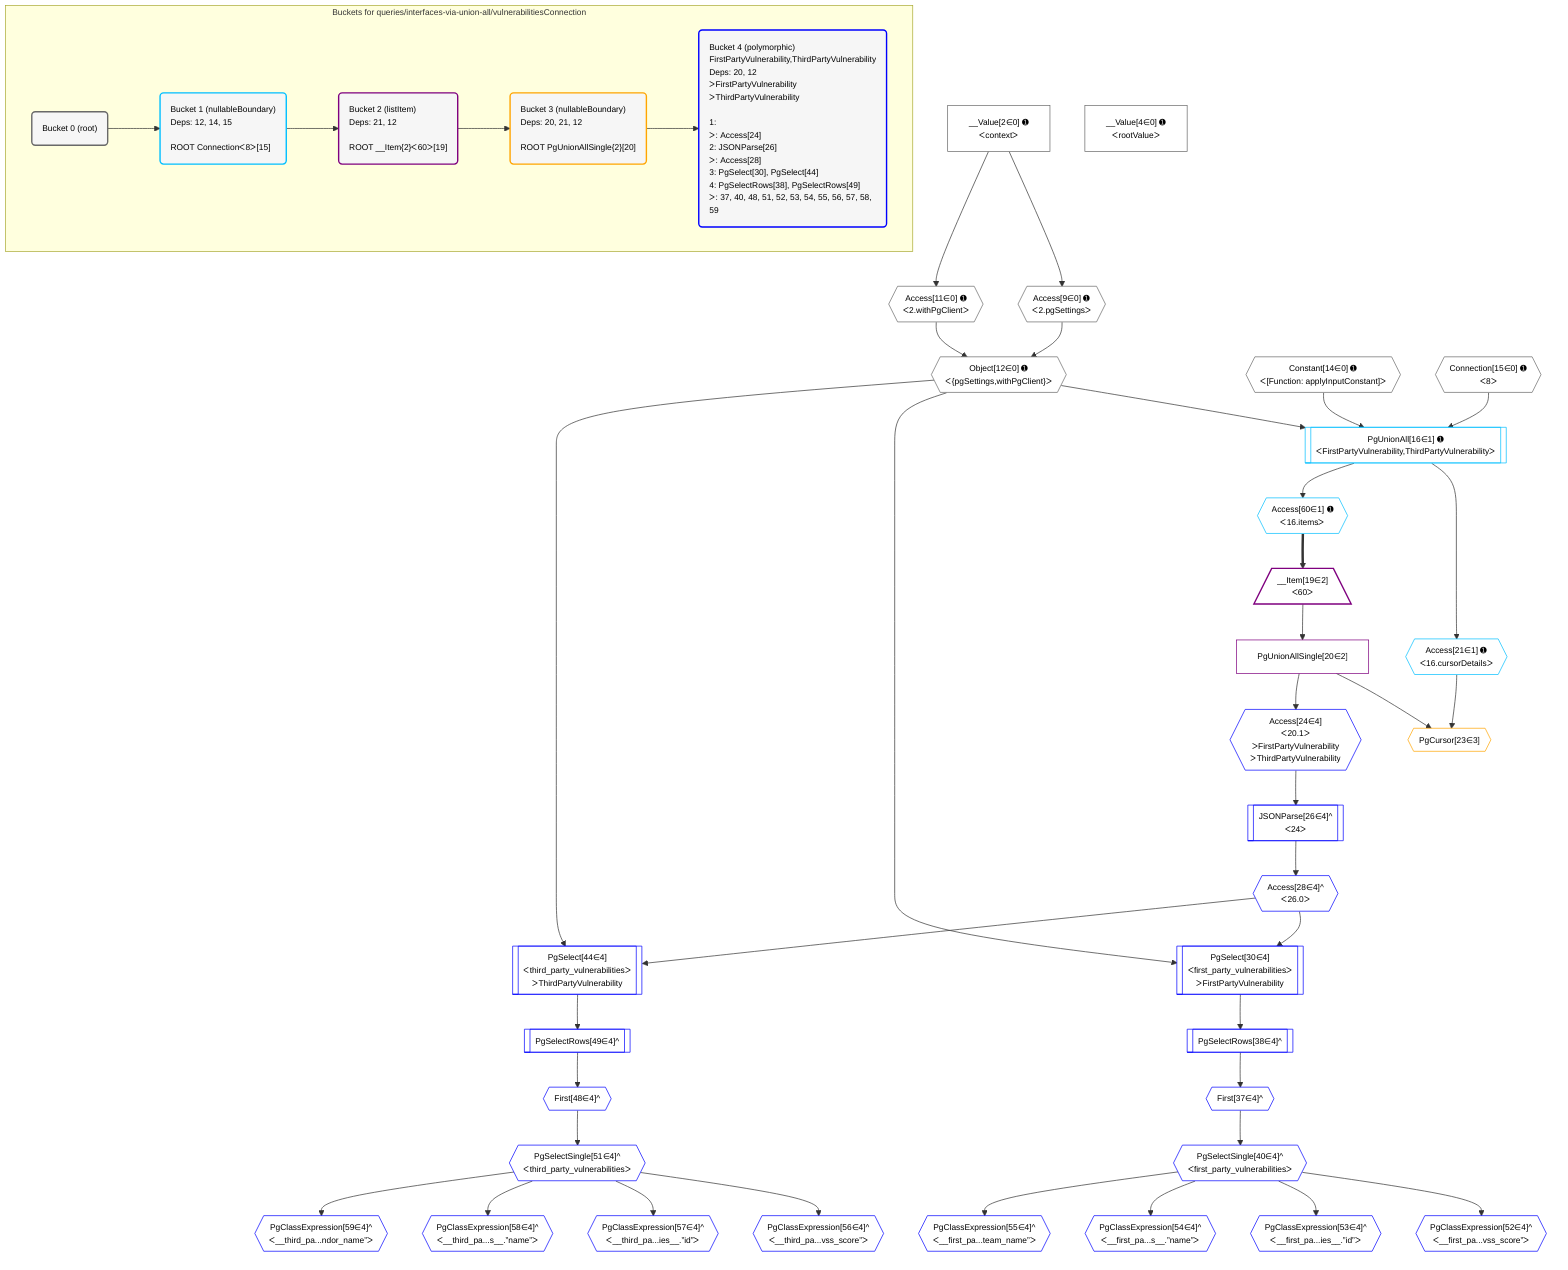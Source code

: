 %%{init: {'themeVariables': { 'fontSize': '12px'}}}%%
graph TD
    classDef path fill:#eee,stroke:#000,color:#000
    classDef plan fill:#fff,stroke-width:1px,color:#000
    classDef itemplan fill:#fff,stroke-width:2px,color:#000
    classDef unbatchedplan fill:#dff,stroke-width:1px,color:#000
    classDef sideeffectplan fill:#fcc,stroke-width:2px,color:#000
    classDef bucket fill:#f6f6f6,color:#000,stroke-width:2px,text-align:left

    subgraph "Buckets for queries/interfaces-via-union-all/vulnerabilitiesConnection"
    Bucket0("Bucket 0 (root)"):::bucket
    Bucket1("Bucket 1 (nullableBoundary)<br />Deps: 12, 14, 15<br /><br />ROOT Connectionᐸ8ᐳ[15]"):::bucket
    Bucket2("Bucket 2 (listItem)<br />Deps: 21, 12<br /><br />ROOT __Item{2}ᐸ60ᐳ[19]"):::bucket
    Bucket3("Bucket 3 (nullableBoundary)<br />Deps: 20, 21, 12<br /><br />ROOT PgUnionAllSingle{2}[20]"):::bucket
    Bucket4("Bucket 4 (polymorphic)<br />FirstPartyVulnerability,ThirdPartyVulnerability<br />Deps: 20, 12<br />ᐳFirstPartyVulnerability<br />ᐳThirdPartyVulnerability<br /><br />1: <br />ᐳ: Access[24]<br />2: JSONParse[26]<br />ᐳ: Access[28]<br />3: PgSelect[30], PgSelect[44]<br />4: PgSelectRows[38], PgSelectRows[49]<br />ᐳ: 37, 40, 48, 51, 52, 53, 54, 55, 56, 57, 58, 59"):::bucket
    end
    Bucket0 --> Bucket1
    Bucket1 --> Bucket2
    Bucket2 --> Bucket3
    Bucket3 --> Bucket4

    %% plan dependencies
    Object12{{"Object[12∈0] ➊<br />ᐸ{pgSettings,withPgClient}ᐳ"}}:::plan
    Access9{{"Access[9∈0] ➊<br />ᐸ2.pgSettingsᐳ"}}:::plan
    Access11{{"Access[11∈0] ➊<br />ᐸ2.withPgClientᐳ"}}:::plan
    Access9 & Access11 --> Object12
    __Value2["__Value[2∈0] ➊<br />ᐸcontextᐳ"]:::plan
    __Value2 --> Access9
    __Value2 --> Access11
    __Value4["__Value[4∈0] ➊<br />ᐸrootValueᐳ"]:::plan
    Constant14{{"Constant[14∈0] ➊<br />ᐸ[Function: applyInputConstant]ᐳ"}}:::plan
    Connection15{{"Connection[15∈0] ➊<br />ᐸ8ᐳ"}}:::plan
    PgUnionAll16[["PgUnionAll[16∈1] ➊<br />ᐸFirstPartyVulnerability,ThirdPartyVulnerabilityᐳ"]]:::plan
    Object12 & Constant14 & Connection15 --> PgUnionAll16
    Access21{{"Access[21∈1] ➊<br />ᐸ16.cursorDetailsᐳ"}}:::plan
    PgUnionAll16 --> Access21
    Access60{{"Access[60∈1] ➊<br />ᐸ16.itemsᐳ"}}:::plan
    PgUnionAll16 --> Access60
    __Item19[/"__Item[19∈2]<br />ᐸ60ᐳ"\]:::itemplan
    Access60 ==> __Item19
    PgUnionAllSingle20["PgUnionAllSingle[20∈2]"]:::plan
    __Item19 --> PgUnionAllSingle20
    PgCursor23{{"PgCursor[23∈3]"}}:::plan
    PgUnionAllSingle20 & Access21 --> PgCursor23
    PgSelect30[["PgSelect[30∈4]<br />ᐸfirst_party_vulnerabilitiesᐳ<br />ᐳFirstPartyVulnerability"]]:::plan
    Access28{{"Access[28∈4]^<br />ᐸ26.0ᐳ"}}:::plan
    Object12 & Access28 --> PgSelect30
    PgSelect44[["PgSelect[44∈4]<br />ᐸthird_party_vulnerabilitiesᐳ<br />ᐳThirdPartyVulnerability"]]:::plan
    Object12 & Access28 --> PgSelect44
    Access24{{"Access[24∈4]<br />ᐸ20.1ᐳ<br />ᐳFirstPartyVulnerability<br />ᐳThirdPartyVulnerability"}}:::plan
    PgUnionAllSingle20 --> Access24
    JSONParse26[["JSONParse[26∈4]^<br />ᐸ24ᐳ"]]:::plan
    Access24 --> JSONParse26
    JSONParse26 --> Access28
    First37{{"First[37∈4]^"}}:::plan
    PgSelectRows38[["PgSelectRows[38∈4]^"]]:::plan
    PgSelectRows38 --> First37
    PgSelect30 --> PgSelectRows38
    PgSelectSingle40{{"PgSelectSingle[40∈4]^<br />ᐸfirst_party_vulnerabilitiesᐳ"}}:::plan
    First37 --> PgSelectSingle40
    First48{{"First[48∈4]^"}}:::plan
    PgSelectRows49[["PgSelectRows[49∈4]^"]]:::plan
    PgSelectRows49 --> First48
    PgSelect44 --> PgSelectRows49
    PgSelectSingle51{{"PgSelectSingle[51∈4]^<br />ᐸthird_party_vulnerabilitiesᐳ"}}:::plan
    First48 --> PgSelectSingle51
    PgClassExpression52{{"PgClassExpression[52∈4]^<br />ᐸ__first_pa...vss_score”ᐳ"}}:::plan
    PgSelectSingle40 --> PgClassExpression52
    PgClassExpression53{{"PgClassExpression[53∈4]^<br />ᐸ__first_pa...ies__.”id”ᐳ"}}:::plan
    PgSelectSingle40 --> PgClassExpression53
    PgClassExpression54{{"PgClassExpression[54∈4]^<br />ᐸ__first_pa...s__.”name”ᐳ"}}:::plan
    PgSelectSingle40 --> PgClassExpression54
    PgClassExpression55{{"PgClassExpression[55∈4]^<br />ᐸ__first_pa...team_name”ᐳ"}}:::plan
    PgSelectSingle40 --> PgClassExpression55
    PgClassExpression56{{"PgClassExpression[56∈4]^<br />ᐸ__third_pa...vss_score”ᐳ"}}:::plan
    PgSelectSingle51 --> PgClassExpression56
    PgClassExpression57{{"PgClassExpression[57∈4]^<br />ᐸ__third_pa...ies__.”id”ᐳ"}}:::plan
    PgSelectSingle51 --> PgClassExpression57
    PgClassExpression58{{"PgClassExpression[58∈4]^<br />ᐸ__third_pa...s__.”name”ᐳ"}}:::plan
    PgSelectSingle51 --> PgClassExpression58
    PgClassExpression59{{"PgClassExpression[59∈4]^<br />ᐸ__third_pa...ndor_name”ᐳ"}}:::plan
    PgSelectSingle51 --> PgClassExpression59

    %% define steps
    classDef bucket0 stroke:#696969
    class Bucket0,__Value2,__Value4,Access9,Access11,Object12,Constant14,Connection15 bucket0
    classDef bucket1 stroke:#00bfff
    class Bucket1,PgUnionAll16,Access21,Access60 bucket1
    classDef bucket2 stroke:#7f007f
    class Bucket2,__Item19,PgUnionAllSingle20 bucket2
    classDef bucket3 stroke:#ffa500
    class Bucket3,PgCursor23 bucket3
    classDef bucket4 stroke:#0000ff
    class Bucket4,Access24,JSONParse26,Access28,PgSelect30,First37,PgSelectRows38,PgSelectSingle40,PgSelect44,First48,PgSelectRows49,PgSelectSingle51,PgClassExpression52,PgClassExpression53,PgClassExpression54,PgClassExpression55,PgClassExpression56,PgClassExpression57,PgClassExpression58,PgClassExpression59 bucket4